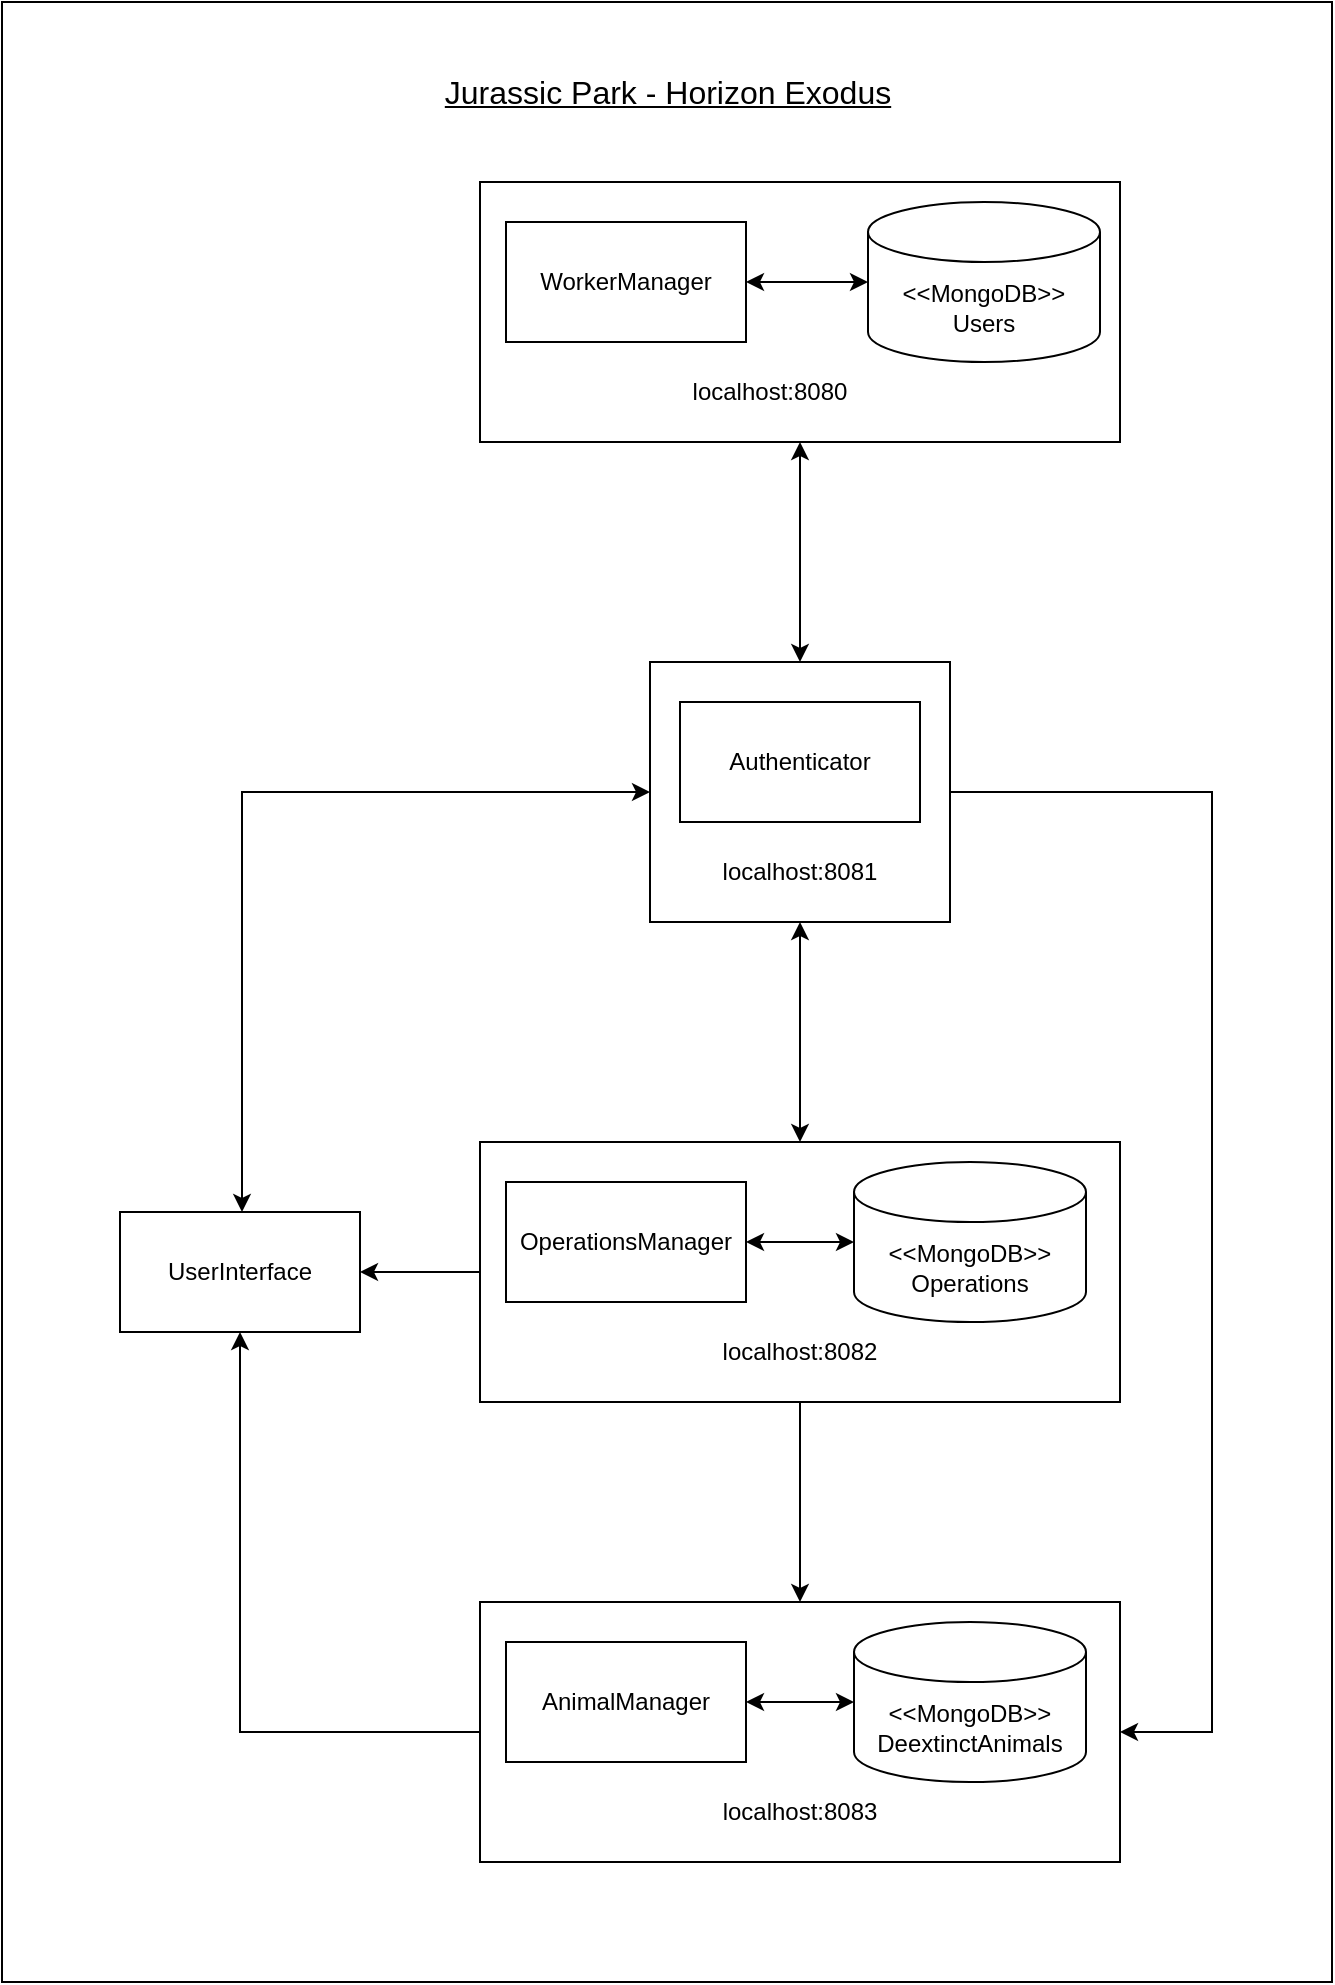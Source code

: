 <mxfile version="28.0.7">
  <diagram name="Página-1" id="TMDoCD8hCcpHIJEySzZF">
    <mxGraphModel dx="1342" dy="749" grid="1" gridSize="10" guides="1" tooltips="1" connect="1" arrows="1" fold="1" page="1" pageScale="1" pageWidth="827" pageHeight="1169" math="0" shadow="0">
      <root>
        <mxCell id="0" />
        <mxCell id="1" parent="0" />
        <mxCell id="QcQdOetUA6qP5Ii0NC-2-148" value="" style="rounded=0;whiteSpace=wrap;html=1;" parent="1" vertex="1">
          <mxGeometry x="81" y="40" width="665" height="990" as="geometry" />
        </mxCell>
        <mxCell id="UQOomTZAaCyZAPaUyG3R-46" style="edgeStyle=orthogonalEdgeStyle;rounded=0;orthogonalLoop=1;jettySize=auto;html=1;entryX=0.5;entryY=0.5;entryDx=0;entryDy=-15;entryPerimeter=0;" parent="1" edge="1">
          <mxGeometry relative="1" as="geometry">
            <mxPoint x="414" y="530" as="targetPoint" />
          </mxGeometry>
        </mxCell>
        <mxCell id="QcQdOetUA6qP5Ii0NC-2-26" style="edgeStyle=orthogonalEdgeStyle;rounded=0;orthogonalLoop=1;jettySize=auto;html=1;" parent="1" edge="1">
          <mxGeometry relative="1" as="geometry">
            <mxPoint x="140" y="710" as="sourcePoint" />
          </mxGeometry>
        </mxCell>
        <mxCell id="kH56sQRa_Wn49xT-rCN0-22" style="edgeStyle=orthogonalEdgeStyle;rounded=0;orthogonalLoop=1;jettySize=auto;html=1;entryX=0;entryY=0.5;entryDx=0;entryDy=0;startArrow=classic;startFill=1;endArrow=none;endFill=0;" edge="1" parent="1" source="QcQdOetUA6qP5Ii0NC-2-121" target="QcQdOetUA6qP5Ii0NC-2-136">
          <mxGeometry relative="1" as="geometry" />
        </mxCell>
        <mxCell id="kH56sQRa_Wn49xT-rCN0-24" style="edgeStyle=orthogonalEdgeStyle;rounded=0;orthogonalLoop=1;jettySize=auto;html=1;entryX=0;entryY=0.5;entryDx=0;entryDy=0;startArrow=classic;startFill=1;" edge="1" parent="1" source="QcQdOetUA6qP5Ii0NC-2-121" target="QcQdOetUA6qP5Ii0NC-2-140">
          <mxGeometry relative="1" as="geometry">
            <Array as="points">
              <mxPoint x="201" y="435" />
            </Array>
          </mxGeometry>
        </mxCell>
        <mxCell id="QcQdOetUA6qP5Ii0NC-2-121" value="UserInterface" style="rounded=0;whiteSpace=wrap;html=1;" parent="1" vertex="1">
          <mxGeometry x="140" y="645" width="120" height="60" as="geometry" />
        </mxCell>
        <mxCell id="QcQdOetUA6qP5Ii0NC-2-125" value="&lt;u&gt;&lt;font style=&quot;font-size: 16px;&quot;&gt;Jurassic Park - Horizon Exodus&lt;/font&gt;&lt;/u&gt;" style="text;html=1;align=center;verticalAlign=middle;whiteSpace=wrap;rounded=0;" parent="1" vertex="1">
          <mxGeometry x="297.5" y="70" width="232" height="30" as="geometry" />
        </mxCell>
        <mxCell id="QcQdOetUA6qP5Ii0NC-2-142" value="" style="group" parent="1" vertex="1" connectable="0">
          <mxGeometry x="405" y="370" width="150" height="130" as="geometry" />
        </mxCell>
        <mxCell id="QcQdOetUA6qP5Ii0NC-2-140" value="" style="rounded=0;whiteSpace=wrap;html=1;" parent="QcQdOetUA6qP5Ii0NC-2-142" vertex="1">
          <mxGeometry width="150" height="130" as="geometry" />
        </mxCell>
        <mxCell id="QcQdOetUA6qP5Ii0NC-2-126" value="Authenticator" style="rounded=0;whiteSpace=wrap;html=1;" parent="QcQdOetUA6qP5Ii0NC-2-142" vertex="1">
          <mxGeometry x="15" y="20" width="120" height="60" as="geometry" />
        </mxCell>
        <mxCell id="QcQdOetUA6qP5Ii0NC-2-158" value="localhost:8081" style="text;html=1;align=center;verticalAlign=middle;whiteSpace=wrap;rounded=0;" parent="QcQdOetUA6qP5Ii0NC-2-142" vertex="1">
          <mxGeometry x="30" y="90" width="90" height="30" as="geometry" />
        </mxCell>
        <mxCell id="QcQdOetUA6qP5Ii0NC-2-147" style="edgeStyle=orthogonalEdgeStyle;rounded=0;orthogonalLoop=1;jettySize=auto;html=1;" parent="1" source="QcQdOetUA6qP5Ii0NC-2-133" target="QcQdOetUA6qP5Ii0NC-2-121" edge="1">
          <mxGeometry relative="1" as="geometry" />
        </mxCell>
        <mxCell id="QcQdOetUA6qP5Ii0NC-2-150" value="" style="group" parent="1" vertex="1" connectable="0">
          <mxGeometry x="320" y="130" width="320" height="130" as="geometry" />
        </mxCell>
        <mxCell id="QcQdOetUA6qP5Ii0NC-2-138" value="" style="rounded=0;whiteSpace=wrap;html=1;movable=1;resizable=1;rotatable=1;deletable=1;editable=1;locked=0;connectable=1;" parent="QcQdOetUA6qP5Ii0NC-2-150" vertex="1">
          <mxGeometry width="320" height="130" as="geometry" />
        </mxCell>
        <mxCell id="QcQdOetUA6qP5Ii0NC-2-107" value="WorkerManager" style="rounded=0;whiteSpace=wrap;html=1;movable=1;resizable=1;rotatable=1;deletable=1;editable=1;locked=0;connectable=1;" parent="QcQdOetUA6qP5Ii0NC-2-150" vertex="1">
          <mxGeometry x="13" y="20" width="120" height="60" as="geometry" />
        </mxCell>
        <mxCell id="QcQdOetUA6qP5Ii0NC-2-109" style="edgeStyle=orthogonalEdgeStyle;rounded=0;orthogonalLoop=1;jettySize=auto;html=1;startArrow=classic;startFill=1;movable=1;resizable=1;rotatable=1;deletable=1;editable=1;locked=0;connectable=1;" parent="QcQdOetUA6qP5Ii0NC-2-150" source="QcQdOetUA6qP5Ii0NC-2-108" target="QcQdOetUA6qP5Ii0NC-2-107" edge="1">
          <mxGeometry relative="1" as="geometry" />
        </mxCell>
        <mxCell id="QcQdOetUA6qP5Ii0NC-2-108" value="&lt;div&gt;&amp;lt;&amp;lt;MongoDB&amp;gt;&amp;gt;&lt;/div&gt;&lt;div&gt;Users&lt;/div&gt;" style="shape=cylinder3;whiteSpace=wrap;html=1;boundedLbl=1;backgroundOutline=1;size=15;movable=1;resizable=1;rotatable=1;deletable=1;editable=1;locked=0;connectable=1;" parent="QcQdOetUA6qP5Ii0NC-2-150" vertex="1">
          <mxGeometry x="194" y="10" width="116" height="80" as="geometry" />
        </mxCell>
        <mxCell id="QcQdOetUA6qP5Ii0NC-2-149" value="localhost:8080" style="text;html=1;align=center;verticalAlign=middle;whiteSpace=wrap;rounded=0;" parent="QcQdOetUA6qP5Ii0NC-2-150" vertex="1">
          <mxGeometry x="100" y="90" width="90" height="30" as="geometry" />
        </mxCell>
        <mxCell id="QcQdOetUA6qP5Ii0NC-2-161" value="" style="group" parent="1" vertex="1" connectable="0">
          <mxGeometry x="320" y="610" width="320" height="130" as="geometry" />
        </mxCell>
        <mxCell id="QcQdOetUA6qP5Ii0NC-2-136" value="" style="rounded=0;whiteSpace=wrap;html=1;" parent="QcQdOetUA6qP5Ii0NC-2-161" vertex="1">
          <mxGeometry width="320" height="130" as="geometry" />
        </mxCell>
        <mxCell id="QcQdOetUA6qP5Ii0NC-2-112" value="OperationsManager" style="rounded=0;whiteSpace=wrap;html=1;" parent="QcQdOetUA6qP5Ii0NC-2-161" vertex="1">
          <mxGeometry x="13" y="20" width="120" height="60" as="geometry" />
        </mxCell>
        <mxCell id="QcQdOetUA6qP5Ii0NC-2-113" style="edgeStyle=orthogonalEdgeStyle;rounded=0;orthogonalLoop=1;jettySize=auto;html=1;startArrow=classic;startFill=1;" parent="QcQdOetUA6qP5Ii0NC-2-161" source="QcQdOetUA6qP5Ii0NC-2-114" target="QcQdOetUA6qP5Ii0NC-2-112" edge="1">
          <mxGeometry relative="1" as="geometry" />
        </mxCell>
        <mxCell id="QcQdOetUA6qP5Ii0NC-2-114" value="&lt;div&gt;&amp;lt;&amp;lt;MongoDB&amp;gt;&amp;gt;&lt;/div&gt;&lt;div&gt;Operations&lt;/div&gt;" style="shape=cylinder3;whiteSpace=wrap;html=1;boundedLbl=1;backgroundOutline=1;size=15;" parent="QcQdOetUA6qP5Ii0NC-2-161" vertex="1">
          <mxGeometry x="187" y="10" width="116" height="80" as="geometry" />
        </mxCell>
        <mxCell id="QcQdOetUA6qP5Ii0NC-2-160" value="localhost:8082" style="text;html=1;align=center;verticalAlign=middle;whiteSpace=wrap;rounded=0;" parent="QcQdOetUA6qP5Ii0NC-2-161" vertex="1">
          <mxGeometry x="110" y="90" width="100" height="30" as="geometry" />
        </mxCell>
        <mxCell id="QcQdOetUA6qP5Ii0NC-2-163" value="" style="group" parent="1" vertex="1" connectable="0">
          <mxGeometry x="320" y="840" width="320" height="130" as="geometry" />
        </mxCell>
        <mxCell id="QcQdOetUA6qP5Ii0NC-2-133" value="" style="rounded=0;whiteSpace=wrap;html=1;" parent="QcQdOetUA6qP5Ii0NC-2-163" vertex="1">
          <mxGeometry width="320" height="130" as="geometry" />
        </mxCell>
        <mxCell id="QcQdOetUA6qP5Ii0NC-2-120" style="edgeStyle=orthogonalEdgeStyle;rounded=0;orthogonalLoop=1;jettySize=auto;html=1;startArrow=classic;startFill=1;" parent="QcQdOetUA6qP5Ii0NC-2-163" source="QcQdOetUA6qP5Ii0NC-2-116" target="QcQdOetUA6qP5Ii0NC-2-118" edge="1">
          <mxGeometry relative="1" as="geometry" />
        </mxCell>
        <mxCell id="QcQdOetUA6qP5Ii0NC-2-116" value="AnimalManager" style="rounded=0;whiteSpace=wrap;html=1;" parent="QcQdOetUA6qP5Ii0NC-2-163" vertex="1">
          <mxGeometry x="13" y="20" width="120" height="60" as="geometry" />
        </mxCell>
        <mxCell id="QcQdOetUA6qP5Ii0NC-2-118" value="&lt;div&gt;&amp;lt;&amp;lt;MongoDB&amp;gt;&amp;gt;&lt;/div&gt;&lt;div&gt;&lt;span lang=&quot;en&quot; class=&quot;HwtZe&quot;&gt;&lt;span class=&quot;jCAhz ChMk0b&quot;&gt;&lt;span class=&quot;ryNqvb&quot;&gt;Deextinct&lt;/span&gt;&lt;/span&gt;&lt;/span&gt;Animals&lt;/div&gt;" style="shape=cylinder3;whiteSpace=wrap;html=1;boundedLbl=1;backgroundOutline=1;size=15;" parent="QcQdOetUA6qP5Ii0NC-2-163" vertex="1">
          <mxGeometry x="187" y="10" width="116" height="80" as="geometry" />
        </mxCell>
        <mxCell id="QcQdOetUA6qP5Ii0NC-2-162" value="&lt;div&gt;localhost:8083&lt;/div&gt;" style="text;html=1;align=center;verticalAlign=middle;whiteSpace=wrap;rounded=0;" parent="QcQdOetUA6qP5Ii0NC-2-163" vertex="1">
          <mxGeometry x="130" y="90" width="60" height="30" as="geometry" />
        </mxCell>
        <mxCell id="kH56sQRa_Wn49xT-rCN0-3" style="edgeStyle=orthogonalEdgeStyle;rounded=0;orthogonalLoop=1;jettySize=auto;html=1;" edge="1" parent="1" source="QcQdOetUA6qP5Ii0NC-2-136" target="QcQdOetUA6qP5Ii0NC-2-133">
          <mxGeometry relative="1" as="geometry" />
        </mxCell>
        <mxCell id="kH56sQRa_Wn49xT-rCN0-4" style="edgeStyle=orthogonalEdgeStyle;rounded=0;orthogonalLoop=1;jettySize=auto;html=1;startArrow=classic;startFill=1;" edge="1" parent="1" source="QcQdOetUA6qP5Ii0NC-2-140" target="QcQdOetUA6qP5Ii0NC-2-138">
          <mxGeometry relative="1" as="geometry" />
        </mxCell>
        <mxCell id="kH56sQRa_Wn49xT-rCN0-26" style="edgeStyle=orthogonalEdgeStyle;rounded=0;orthogonalLoop=1;jettySize=auto;html=1;startArrow=classic;startFill=1;" edge="1" parent="1" source="QcQdOetUA6qP5Ii0NC-2-140" target="QcQdOetUA6qP5Ii0NC-2-136">
          <mxGeometry relative="1" as="geometry" />
        </mxCell>
        <mxCell id="kH56sQRa_Wn49xT-rCN0-29" style="edgeStyle=orthogonalEdgeStyle;rounded=0;orthogonalLoop=1;jettySize=auto;html=1;endArrow=none;endFill=0;startArrow=classic;startFill=1;" edge="1" parent="1" source="QcQdOetUA6qP5Ii0NC-2-133" target="QcQdOetUA6qP5Ii0NC-2-140">
          <mxGeometry relative="1" as="geometry">
            <Array as="points">
              <mxPoint x="686" y="905.0" />
              <mxPoint x="686" y="435" />
            </Array>
          </mxGeometry>
        </mxCell>
      </root>
    </mxGraphModel>
  </diagram>
</mxfile>
